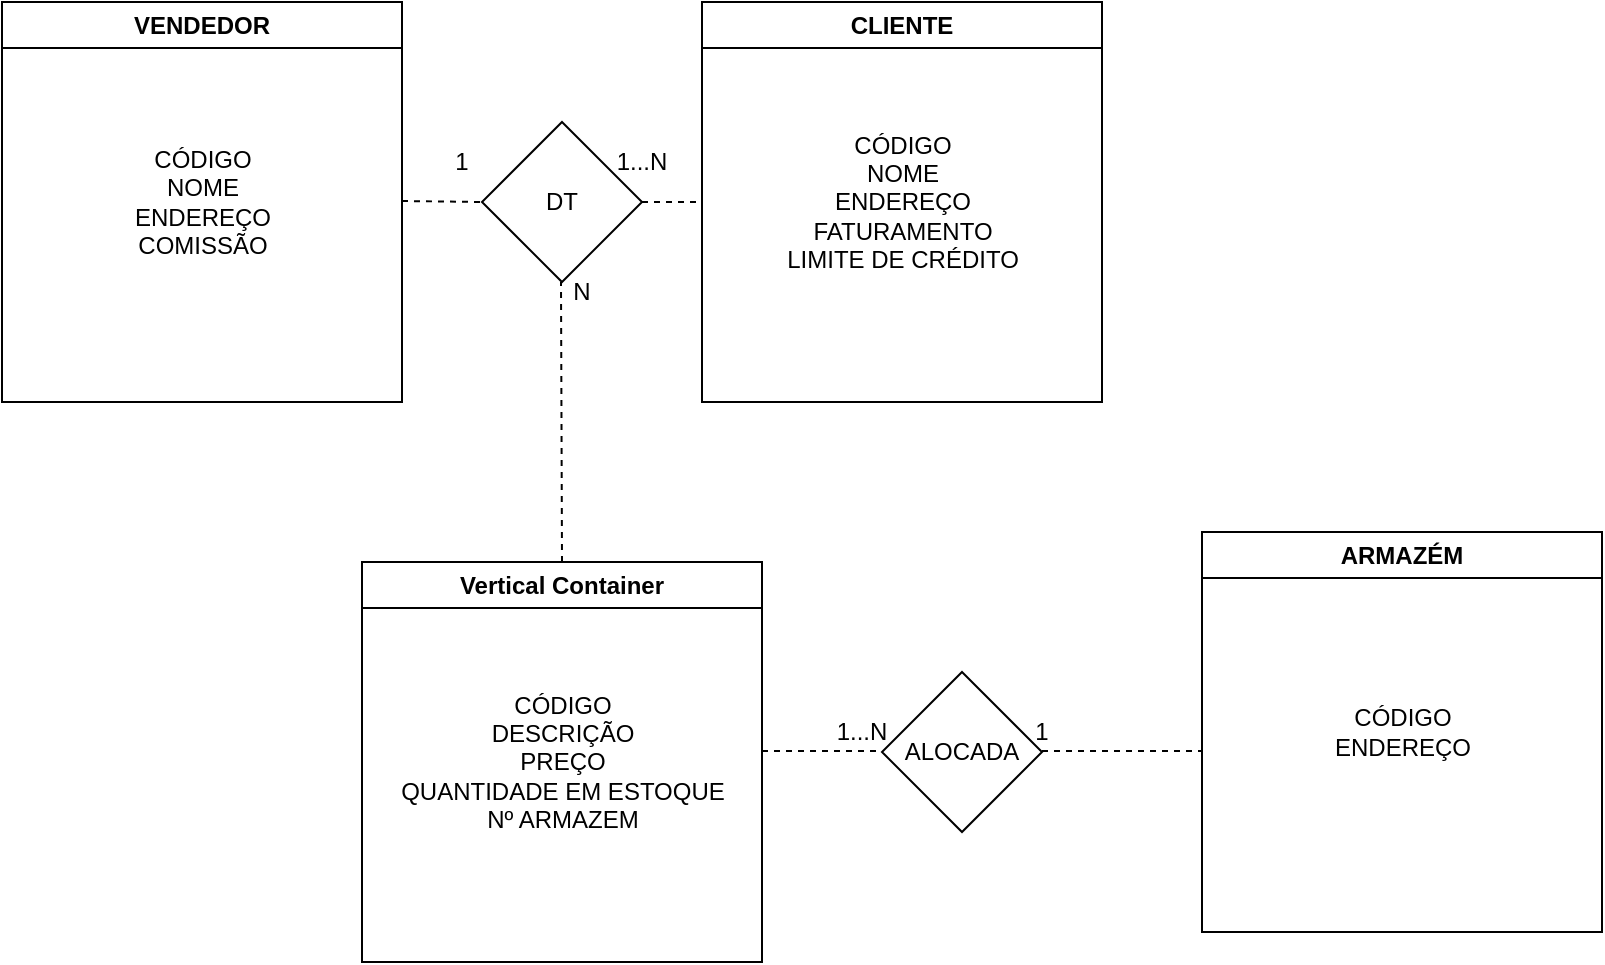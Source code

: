 <mxfile version="22.0.0" type="github">
  <diagram id="R2lEEEUBdFMjLlhIrx00" name="Page-1">
    <mxGraphModel dx="1434" dy="689" grid="1" gridSize="10" guides="1" tooltips="1" connect="1" arrows="1" fold="1" page="1" pageScale="1" pageWidth="850" pageHeight="1100" math="0" shadow="0" extFonts="Permanent Marker^https://fonts.googleapis.com/css?family=Permanent+Marker">
      <root>
        <mxCell id="0" />
        <mxCell id="1" parent="0" />
        <mxCell id="-L5dSIFc_vX_w7ofcUza-1" value="VENDEDOR" style="swimlane;whiteSpace=wrap;html=1;" vertex="1" parent="1">
          <mxGeometry x="30" y="120" width="200" height="200" as="geometry" />
        </mxCell>
        <mxCell id="-L5dSIFc_vX_w7ofcUza-2" value="&lt;div&gt;CÓDIGO&lt;/div&gt;&lt;div&gt;NOME&lt;/div&gt;&lt;div&gt;ENDEREÇO&lt;/div&gt;&lt;div&gt;COMISSÃO&lt;br&gt;&lt;/div&gt;" style="text;html=1;align=center;verticalAlign=middle;resizable=0;points=[];autosize=1;strokeColor=none;fillColor=none;" vertex="1" parent="-L5dSIFc_vX_w7ofcUza-1">
          <mxGeometry x="55" y="65" width="90" height="70" as="geometry" />
        </mxCell>
        <mxCell id="-L5dSIFc_vX_w7ofcUza-3" value="CLIENTE" style="swimlane;whiteSpace=wrap;html=1;" vertex="1" parent="1">
          <mxGeometry x="380" y="120" width="200" height="200" as="geometry" />
        </mxCell>
        <mxCell id="-L5dSIFc_vX_w7ofcUza-4" value="&lt;div&gt;CÓDIGO&lt;/div&gt;&lt;div&gt;NOME&lt;/div&gt;&lt;div&gt;ENDEREÇO&lt;/div&gt;&lt;div&gt;FATURAMENTO&lt;/div&gt;&lt;div&gt;LIMITE DE CRÉDITO&lt;br&gt;&lt;/div&gt;" style="text;html=1;align=center;verticalAlign=middle;resizable=0;points=[];autosize=1;strokeColor=none;fillColor=none;" vertex="1" parent="-L5dSIFc_vX_w7ofcUza-3">
          <mxGeometry x="30" y="55" width="140" height="90" as="geometry" />
        </mxCell>
        <mxCell id="-L5dSIFc_vX_w7ofcUza-5" value="DT" style="rhombus;whiteSpace=wrap;html=1;" vertex="1" parent="1">
          <mxGeometry x="270" y="180" width="80" height="80" as="geometry" />
        </mxCell>
        <mxCell id="-L5dSIFc_vX_w7ofcUza-6" value="" style="endArrow=none;dashed=1;html=1;rounded=0;entryX=0;entryY=0.5;entryDx=0;entryDy=0;" edge="1" parent="1" target="-L5dSIFc_vX_w7ofcUza-5">
          <mxGeometry width="50" height="50" relative="1" as="geometry">
            <mxPoint x="230" y="219.5" as="sourcePoint" />
            <mxPoint x="290" y="219.5" as="targetPoint" />
          </mxGeometry>
        </mxCell>
        <mxCell id="-L5dSIFc_vX_w7ofcUza-7" value="" style="endArrow=none;dashed=1;html=1;rounded=0;entryX=0;entryY=0.5;entryDx=0;entryDy=0;" edge="1" parent="1">
          <mxGeometry width="50" height="50" relative="1" as="geometry">
            <mxPoint x="350" y="220" as="sourcePoint" />
            <mxPoint x="380" y="220" as="targetPoint" />
          </mxGeometry>
        </mxCell>
        <mxCell id="-L5dSIFc_vX_w7ofcUza-8" value="1" style="text;html=1;strokeColor=none;fillColor=none;align=center;verticalAlign=middle;whiteSpace=wrap;rounded=0;" vertex="1" parent="1">
          <mxGeometry x="230" y="185" width="60" height="30" as="geometry" />
        </mxCell>
        <mxCell id="-L5dSIFc_vX_w7ofcUza-9" value="1...N" style="text;html=1;strokeColor=none;fillColor=none;align=center;verticalAlign=middle;whiteSpace=wrap;rounded=0;" vertex="1" parent="1">
          <mxGeometry x="320" y="185" width="60" height="30" as="geometry" />
        </mxCell>
        <mxCell id="-L5dSIFc_vX_w7ofcUza-10" value="" style="endArrow=none;dashed=1;html=1;rounded=0;exitX=0.5;exitY=0;exitDx=0;exitDy=0;" edge="1" parent="1" source="-L5dSIFc_vX_w7ofcUza-11">
          <mxGeometry width="50" height="50" relative="1" as="geometry">
            <mxPoint x="309.5" y="320" as="sourcePoint" />
            <mxPoint x="309.5" y="260" as="targetPoint" />
          </mxGeometry>
        </mxCell>
        <mxCell id="-L5dSIFc_vX_w7ofcUza-11" value="Vertical Container" style="swimlane;whiteSpace=wrap;html=1;" vertex="1" parent="1">
          <mxGeometry x="210" y="400" width="200" height="200" as="geometry" />
        </mxCell>
        <mxCell id="-L5dSIFc_vX_w7ofcUza-12" value="&lt;div&gt;CÓDIGO&lt;/div&gt;&lt;div&gt;DESCRIÇÃO&lt;/div&gt;&lt;div&gt;PREÇO&lt;/div&gt;&lt;div&gt;QUANTIDADE EM ESTOQUE&lt;/div&gt;&lt;div&gt;Nº ARMAZEM&lt;br&gt;&lt;/div&gt;" style="text;html=1;align=center;verticalAlign=middle;resizable=0;points=[];autosize=1;strokeColor=none;fillColor=none;" vertex="1" parent="-L5dSIFc_vX_w7ofcUza-11">
          <mxGeometry x="10" y="55" width="180" height="90" as="geometry" />
        </mxCell>
        <mxCell id="-L5dSIFc_vX_w7ofcUza-13" value="N" style="text;html=1;strokeColor=none;fillColor=none;align=center;verticalAlign=middle;whiteSpace=wrap;rounded=0;" vertex="1" parent="1">
          <mxGeometry x="290" y="250" width="60" height="30" as="geometry" />
        </mxCell>
        <mxCell id="-L5dSIFc_vX_w7ofcUza-14" value="ALOCADA" style="rhombus;whiteSpace=wrap;html=1;" vertex="1" parent="1">
          <mxGeometry x="470" y="455" width="80" height="80" as="geometry" />
        </mxCell>
        <mxCell id="-L5dSIFc_vX_w7ofcUza-15" value="" style="endArrow=none;dashed=1;html=1;rounded=0;" edge="1" parent="1">
          <mxGeometry width="50" height="50" relative="1" as="geometry">
            <mxPoint x="410" y="494.5" as="sourcePoint" />
            <mxPoint x="470" y="494.5" as="targetPoint" />
          </mxGeometry>
        </mxCell>
        <mxCell id="-L5dSIFc_vX_w7ofcUza-16" value="1...N" style="text;html=1;strokeColor=none;fillColor=none;align=center;verticalAlign=middle;whiteSpace=wrap;rounded=0;" vertex="1" parent="1">
          <mxGeometry x="430" y="470" width="60" height="30" as="geometry" />
        </mxCell>
        <mxCell id="-L5dSIFc_vX_w7ofcUza-17" value="" style="endArrow=none;dashed=1;html=1;rounded=0;" edge="1" parent="1">
          <mxGeometry width="50" height="50" relative="1" as="geometry">
            <mxPoint x="550" y="494.5" as="sourcePoint" />
            <mxPoint x="630" y="494.5" as="targetPoint" />
          </mxGeometry>
        </mxCell>
        <mxCell id="-L5dSIFc_vX_w7ofcUza-18" value="ARMAZÉM" style="swimlane;whiteSpace=wrap;html=1;" vertex="1" parent="1">
          <mxGeometry x="630" y="385" width="200" height="200" as="geometry" />
        </mxCell>
        <mxCell id="-L5dSIFc_vX_w7ofcUza-19" value="&lt;div&gt;CÓDIGO&lt;/div&gt;&lt;div&gt;ENDEREÇO&lt;br&gt;&lt;/div&gt;" style="text;html=1;align=center;verticalAlign=middle;resizable=0;points=[];autosize=1;strokeColor=none;fillColor=none;" vertex="1" parent="-L5dSIFc_vX_w7ofcUza-18">
          <mxGeometry x="55" y="80" width="90" height="40" as="geometry" />
        </mxCell>
        <mxCell id="-L5dSIFc_vX_w7ofcUza-20" value="1" style="text;html=1;strokeColor=none;fillColor=none;align=center;verticalAlign=middle;whiteSpace=wrap;rounded=0;" vertex="1" parent="1">
          <mxGeometry x="520" y="470" width="60" height="30" as="geometry" />
        </mxCell>
      </root>
    </mxGraphModel>
  </diagram>
</mxfile>
